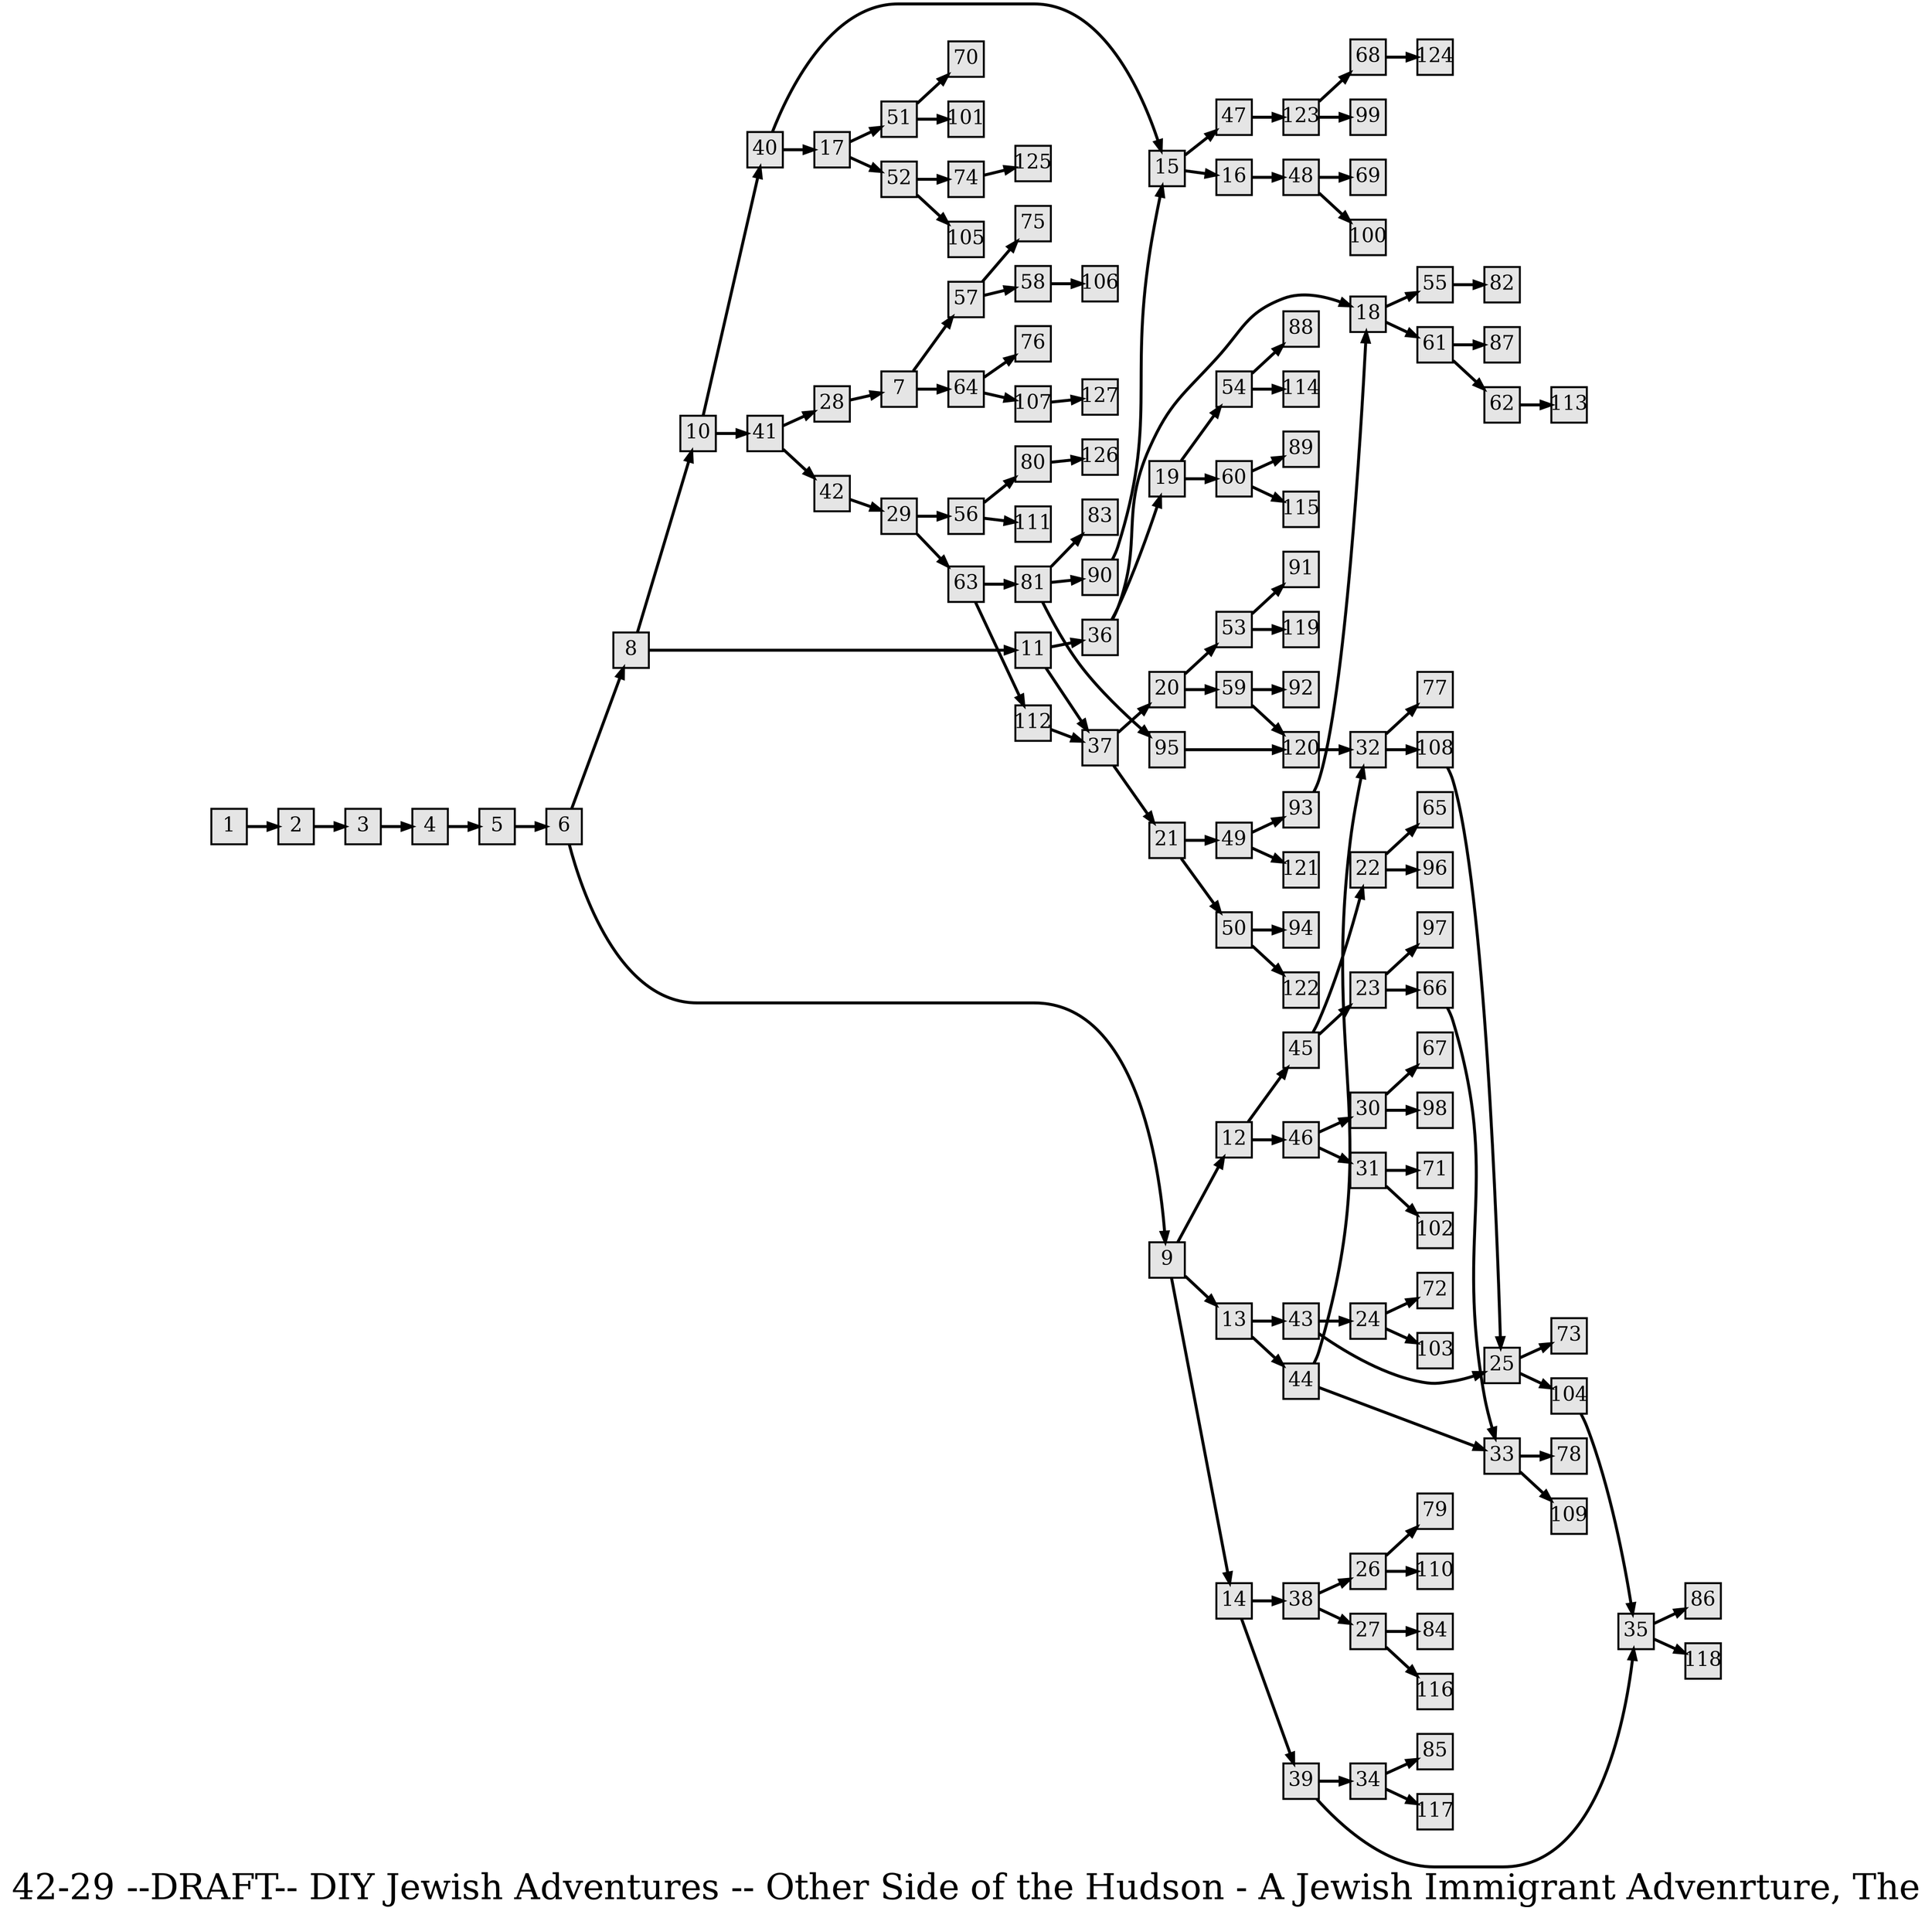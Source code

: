 digraph g{
  graph [ label="42-29 --DRAFT-- DIY Jewish Adventures -- Other Side of the Hudson - A Jewish Immigrant Advenrture, The" rankdir=LR, ordering=out, fontsize=36, nodesep="0.35", ranksep="0.45"];
  node  [shape=rect, penwidth=2, fontsize=20, style=filled, fillcolor=grey90, margin="0,0", labelfloat=true, regular=true, fixedsize=true];
  edge  [labelfloat=true, penwidth=3, fontsize=12];
  // ---;
  // group  : Katz;
  // id     : 42-29;
  // gbid   :;
  // series : DIY Jewish Adventure;
  // title  : The Other Side of the Hudson - A Jewish Immigrant Adventure;
  // author : Kenneth Roseman;
  // credit:;
  // - name : Jeremy Douglass;
  // role : encoder;
  // date : 2017-10-25;
  // render:;
  // - name   : small;
  // styles : gvStyles-small.txt;
  // engine : dot;
  // comment: >;
  
  // ---;
  
  // From | To | Label;
  
  1 -> 2;
  2 -> 3;
  3 -> 4;
  4 -> 5;
  5 -> 6;
  6 -> 8;
  6 -> 9;
  7 -> 57;
  7 -> 64;
  8 -> 10;
  8 -> 11;
  9 -> 12;
  9 -> 13;
  9 -> 14;
  10 -> 40;
  10 -> 41;
  11 -> 36;
  11 -> 37;
  12 -> 45;
  12 -> 46;
  13 -> 43;
  13 -> 44;
  14 -> 38;
  14 -> 39;
  15 -> 47;	// ERROR: offers only one choice
  15 -> 16;	// ...but there is a silent continuation to the next lexia
  16 -> 48;	// ...which contains the second choice.
  17 -> 51;
  17 -> 52;
  18 -> 55;
  18 -> 61;
  19 -> 54;
  19 -> 60;
  20 -> 53;
  20 -> 59;
  21 -> 49;
  21 -> 50;
  22 -> 65;
  22 -> 96;
  23 -> 66;
  23 -> 97;
  24 -> 72;
  24 -> 103;
  25 -> 73;
  25 -> 104;
  26 -> 79;
  26 -> 110;
  27 -> 84;
  27 -> 116;
  28 -> 7;
  29 -> 56;
  29 -> 63;
  30 -> 67;
  30 -> 98;
  31 -> 71;
  31 -> 102;
  32 -> 77;
  32 -> 108;
  33 -> 78;
  33 -> 109;
  34 -> 85;
  34 -> 117;
  35 -> 86;
  35 -> 118;
  36 -> 18;
  36 -> 19;
  37 -> 20;
  37 -> 21;
  38 -> 26;
  38 -> 27;
  39 -> 34;
  39 -> 35;
  40 -> 15;
  40 -> 17;
  41 -> 28;	// ERROR: offers only one choice
  41 -> 42;	// ...but there is a silent continuation to the next lexia
  42 -> 29;	// ...which contains the second choice.
  43 -> 24;
  43 -> 25;
  44 -> 32;
  44 -> 33;
  45 -> 22;
  45 -> 23;
  46 -> 30;
  46 -> 31;
  47 -> 123;
  48 -> 69;
  48 -> 100;
  49 -> 93;
  49 -> 121;
  50 -> 94;
  50 -> 122;
  51 -> 70;
  51 -> 101;
  52 -> 74;
  52 -> 105;
  53 -> 91;
  53 -> 119;
  54 -> 88;
  54 -> 114;
  55 -> 82;
  56 -> 80;
  56 -> 111;
  57 -> 75;	// ERROR: offers only one choice
  57 -> 58;	// ...but there is a silent continuation to the next lexia
  58 -> 106;	// ...which contains the second choice.
  59 -> 92;
  59 -> 120;
  60 -> 89;
  60 -> 115;
  61 -> 87;	// ERROR: offers only one choice
  61 -> 62;	// ...but there is a silent continuation to the next lexia
  62 -> 113;	// ...which contains the second choice.
  63 -> 81;
  63 -> 112;
  64 -> 76;
  64 -> 107;
  65;
  66 -> 33;
  67;
  68 -> 124;
  69;
  70;
  71;
  72;
  73;
  74 -> 125;
  75;
  76;
  77;
  78;
  79;
  80 -> 126;
  81 -> 83;
  81 -> 90;
  81 -> 95;
  82;
  83;
  84;
  85;
  86;
  87;
  88;
  89;
  90 -> 15;
  91;
  92;
  93 -> 18;
  94;
  95 -> 120;
  96;
  97;
  98;
  99;
  100;
  101;
  102;
  103;
  104 -> 35;
  105;
  106;
  107 -> 127;
  108 -> 25;
  109;
  110;
  111;
  112 -> 37;
  113;
  114;
  115;
  116;
  117;
  118;
  119;
  120 -> 32;
  121;
  122;
  123 -> 68;
  123 -> 99;
  124;
  125;
  126;
  127;
}

